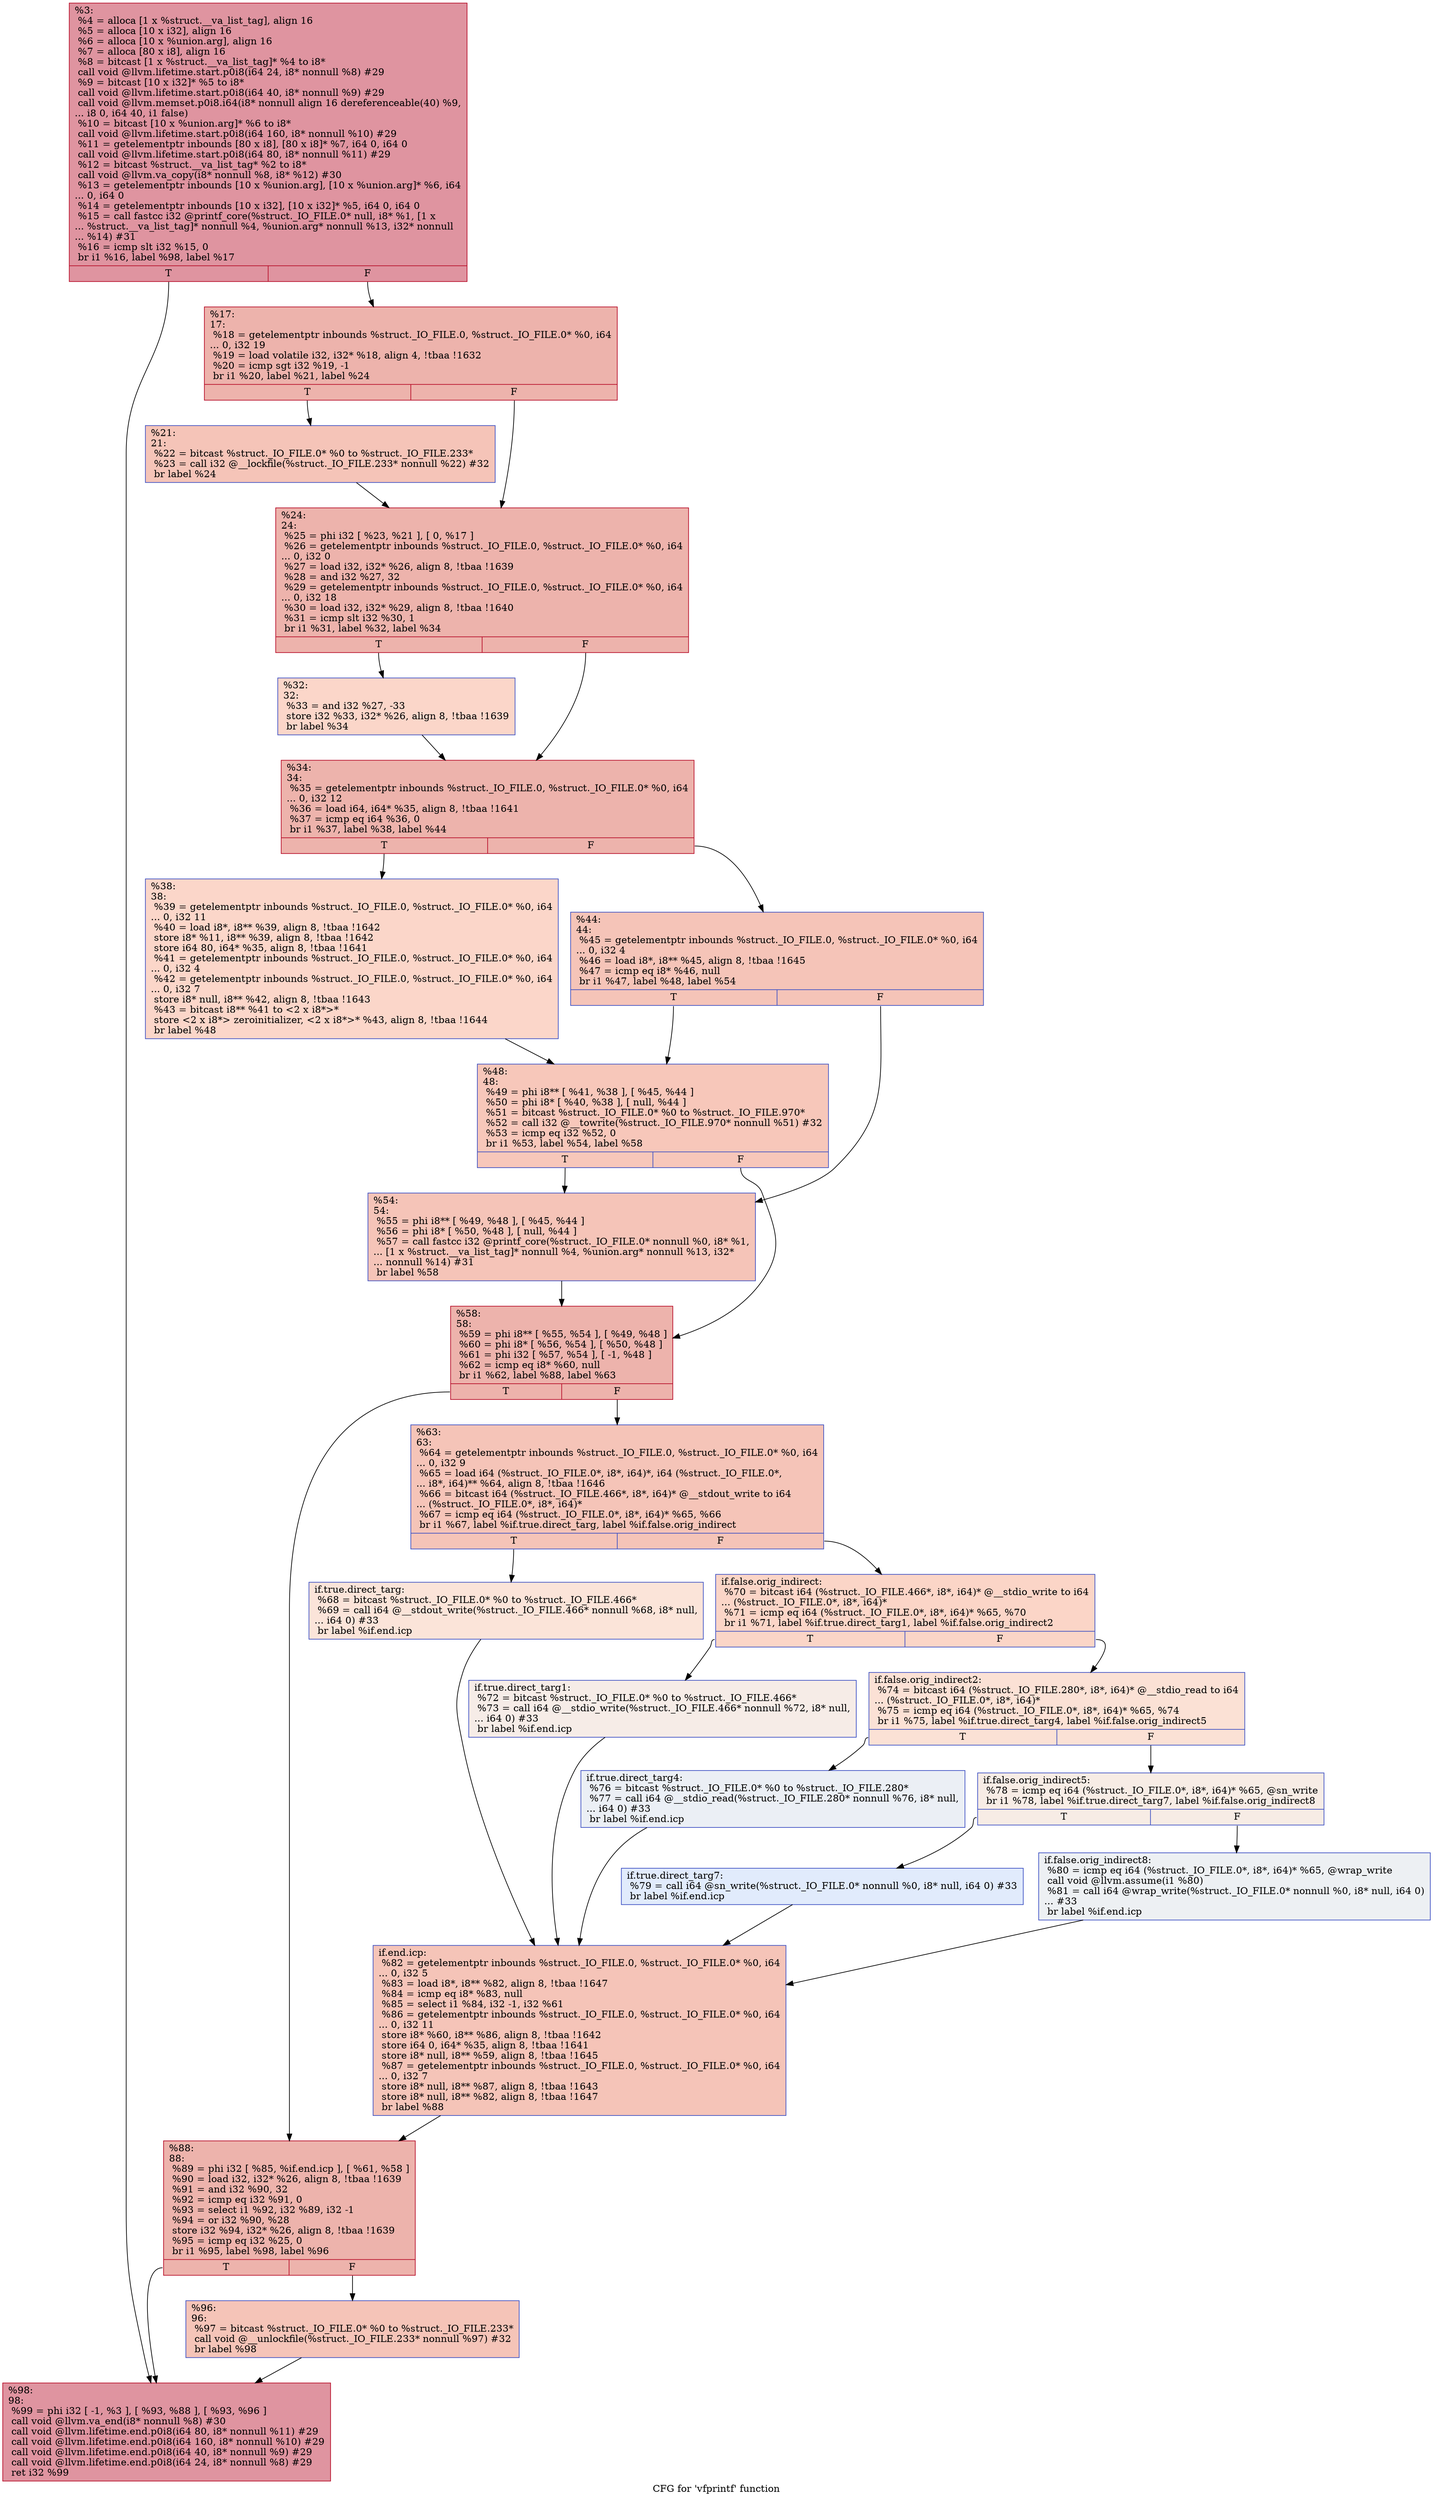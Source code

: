 digraph "CFG for 'vfprintf' function" {
	label="CFG for 'vfprintf' function";

	Node0x1803bc0 [shape=record,color="#b70d28ff", style=filled, fillcolor="#b70d2870",label="{%3:\l  %4 = alloca [1 x %struct.__va_list_tag], align 16\l  %5 = alloca [10 x i32], align 16\l  %6 = alloca [10 x %union.arg], align 16\l  %7 = alloca [80 x i8], align 16\l  %8 = bitcast [1 x %struct.__va_list_tag]* %4 to i8*\l  call void @llvm.lifetime.start.p0i8(i64 24, i8* nonnull %8) #29\l  %9 = bitcast [10 x i32]* %5 to i8*\l  call void @llvm.lifetime.start.p0i8(i64 40, i8* nonnull %9) #29\l  call void @llvm.memset.p0i8.i64(i8* nonnull align 16 dereferenceable(40) %9,\l... i8 0, i64 40, i1 false)\l  %10 = bitcast [10 x %union.arg]* %6 to i8*\l  call void @llvm.lifetime.start.p0i8(i64 160, i8* nonnull %10) #29\l  %11 = getelementptr inbounds [80 x i8], [80 x i8]* %7, i64 0, i64 0\l  call void @llvm.lifetime.start.p0i8(i64 80, i8* nonnull %11) #29\l  %12 = bitcast %struct.__va_list_tag* %2 to i8*\l  call void @llvm.va_copy(i8* nonnull %8, i8* %12) #30\l  %13 = getelementptr inbounds [10 x %union.arg], [10 x %union.arg]* %6, i64\l... 0, i64 0\l  %14 = getelementptr inbounds [10 x i32], [10 x i32]* %5, i64 0, i64 0\l  %15 = call fastcc i32 @printf_core(%struct._IO_FILE.0* null, i8* %1, [1 x\l... %struct.__va_list_tag]* nonnull %4, %union.arg* nonnull %13, i32* nonnull\l... %14) #31\l  %16 = icmp slt i32 %15, 0\l  br i1 %16, label %98, label %17\l|{<s0>T|<s1>F}}"];
	Node0x1803bc0:s0 -> Node0x1804570;
	Node0x1803bc0:s1 -> Node0x1803e90;
	Node0x1803e90 [shape=record,color="#b70d28ff", style=filled, fillcolor="#d6524470",label="{%17:\l17:                                               \l  %18 = getelementptr inbounds %struct._IO_FILE.0, %struct._IO_FILE.0* %0, i64\l... 0, i32 19\l  %19 = load volatile i32, i32* %18, align 4, !tbaa !1632\l  %20 = icmp sgt i32 %19, -1\l  br i1 %20, label %21, label %24\l|{<s0>T|<s1>F}}"];
	Node0x1803e90:s0 -> Node0x1803ee0;
	Node0x1803e90:s1 -> Node0x1803f30;
	Node0x1803ee0 [shape=record,color="#3d50c3ff", style=filled, fillcolor="#e97a5f70",label="{%21:\l21:                                               \l  %22 = bitcast %struct._IO_FILE.0* %0 to %struct._IO_FILE.233*\l  %23 = call i32 @__lockfile(%struct._IO_FILE.233* nonnull %22) #32\l  br label %24\l}"];
	Node0x1803ee0 -> Node0x1803f30;
	Node0x1803f30 [shape=record,color="#b70d28ff", style=filled, fillcolor="#d6524470",label="{%24:\l24:                                               \l  %25 = phi i32 [ %23, %21 ], [ 0, %17 ]\l  %26 = getelementptr inbounds %struct._IO_FILE.0, %struct._IO_FILE.0* %0, i64\l... 0, i32 0\l  %27 = load i32, i32* %26, align 8, !tbaa !1639\l  %28 = and i32 %27, 32\l  %29 = getelementptr inbounds %struct._IO_FILE.0, %struct._IO_FILE.0* %0, i64\l... 0, i32 18\l  %30 = load i32, i32* %29, align 8, !tbaa !1640\l  %31 = icmp slt i32 %30, 1\l  br i1 %31, label %32, label %34\l|{<s0>T|<s1>F}}"];
	Node0x1803f30:s0 -> Node0x1803f80;
	Node0x1803f30:s1 -> Node0x1803fd0;
	Node0x1803f80 [shape=record,color="#3d50c3ff", style=filled, fillcolor="#f6a38570",label="{%32:\l32:                                               \l  %33 = and i32 %27, -33\l  store i32 %33, i32* %26, align 8, !tbaa !1639\l  br label %34\l}"];
	Node0x1803f80 -> Node0x1803fd0;
	Node0x1803fd0 [shape=record,color="#b70d28ff", style=filled, fillcolor="#d6524470",label="{%34:\l34:                                               \l  %35 = getelementptr inbounds %struct._IO_FILE.0, %struct._IO_FILE.0* %0, i64\l... 0, i32 12\l  %36 = load i64, i64* %35, align 8, !tbaa !1641\l  %37 = icmp eq i64 %36, 0\l  br i1 %37, label %38, label %44\l|{<s0>T|<s1>F}}"];
	Node0x1803fd0:s0 -> Node0x1804020;
	Node0x1803fd0:s1 -> Node0x1804070;
	Node0x1804020 [shape=record,color="#3d50c3ff", style=filled, fillcolor="#f6a38570",label="{%38:\l38:                                               \l  %39 = getelementptr inbounds %struct._IO_FILE.0, %struct._IO_FILE.0* %0, i64\l... 0, i32 11\l  %40 = load i8*, i8** %39, align 8, !tbaa !1642\l  store i8* %11, i8** %39, align 8, !tbaa !1642\l  store i64 80, i64* %35, align 8, !tbaa !1641\l  %41 = getelementptr inbounds %struct._IO_FILE.0, %struct._IO_FILE.0* %0, i64\l... 0, i32 4\l  %42 = getelementptr inbounds %struct._IO_FILE.0, %struct._IO_FILE.0* %0, i64\l... 0, i32 7\l  store i8* null, i8** %42, align 8, !tbaa !1643\l  %43 = bitcast i8** %41 to \<2 x i8*\>*\l  store \<2 x i8*\> zeroinitializer, \<2 x i8*\>* %43, align 8, !tbaa !1644\l  br label %48\l}"];
	Node0x1804020 -> Node0x18040c0;
	Node0x1804070 [shape=record,color="#3d50c3ff", style=filled, fillcolor="#e97a5f70",label="{%44:\l44:                                               \l  %45 = getelementptr inbounds %struct._IO_FILE.0, %struct._IO_FILE.0* %0, i64\l... 0, i32 4\l  %46 = load i8*, i8** %45, align 8, !tbaa !1645\l  %47 = icmp eq i8* %46, null\l  br i1 %47, label %48, label %54\l|{<s0>T|<s1>F}}"];
	Node0x1804070:s0 -> Node0x18040c0;
	Node0x1804070:s1 -> Node0x1804110;
	Node0x18040c0 [shape=record,color="#3d50c3ff", style=filled, fillcolor="#ec7f6370",label="{%48:\l48:                                               \l  %49 = phi i8** [ %41, %38 ], [ %45, %44 ]\l  %50 = phi i8* [ %40, %38 ], [ null, %44 ]\l  %51 = bitcast %struct._IO_FILE.0* %0 to %struct._IO_FILE.970*\l  %52 = call i32 @__towrite(%struct._IO_FILE.970* nonnull %51) #32\l  %53 = icmp eq i32 %52, 0\l  br i1 %53, label %54, label %58\l|{<s0>T|<s1>F}}"];
	Node0x18040c0:s0 -> Node0x1804110;
	Node0x18040c0:s1 -> Node0x1804160;
	Node0x1804110 [shape=record,color="#3d50c3ff", style=filled, fillcolor="#e97a5f70",label="{%54:\l54:                                               \l  %55 = phi i8** [ %49, %48 ], [ %45, %44 ]\l  %56 = phi i8* [ %50, %48 ], [ null, %44 ]\l  %57 = call fastcc i32 @printf_core(%struct._IO_FILE.0* nonnull %0, i8* %1,\l... [1 x %struct.__va_list_tag]* nonnull %4, %union.arg* nonnull %13, i32*\l... nonnull %14) #31\l  br label %58\l}"];
	Node0x1804110 -> Node0x1804160;
	Node0x1804160 [shape=record,color="#b70d28ff", style=filled, fillcolor="#d6524470",label="{%58:\l58:                                               \l  %59 = phi i8** [ %55, %54 ], [ %49, %48 ]\l  %60 = phi i8* [ %56, %54 ], [ %50, %48 ]\l  %61 = phi i32 [ %57, %54 ], [ -1, %48 ]\l  %62 = icmp eq i8* %60, null\l  br i1 %62, label %88, label %63\l|{<s0>T|<s1>F}}"];
	Node0x1804160:s0 -> Node0x18044d0;
	Node0x1804160:s1 -> Node0x18041b0;
	Node0x18041b0 [shape=record,color="#3d50c3ff", style=filled, fillcolor="#e97a5f70",label="{%63:\l63:                                               \l  %64 = getelementptr inbounds %struct._IO_FILE.0, %struct._IO_FILE.0* %0, i64\l... 0, i32 9\l  %65 = load i64 (%struct._IO_FILE.0*, i8*, i64)*, i64 (%struct._IO_FILE.0*,\l... i8*, i64)** %64, align 8, !tbaa !1646\l  %66 = bitcast i64 (%struct._IO_FILE.466*, i8*, i64)* @__stdout_write to i64\l... (%struct._IO_FILE.0*, i8*, i64)*\l  %67 = icmp eq i64 (%struct._IO_FILE.0*, i8*, i64)* %65, %66\l  br i1 %67, label %if.true.direct_targ, label %if.false.orig_indirect\l|{<s0>T|<s1>F}}"];
	Node0x18041b0:s0 -> Node0x1804200;
	Node0x18041b0:s1 -> Node0x1804250;
	Node0x1804200 [shape=record,color="#3d50c3ff", style=filled, fillcolor="#f5c1a970",label="{if.true.direct_targ:                              \l  %68 = bitcast %struct._IO_FILE.0* %0 to %struct._IO_FILE.466*\l  %69 = call i64 @__stdout_write(%struct._IO_FILE.466* nonnull %68, i8* null,\l... i64 0) #33\l  br label %if.end.icp\l}"];
	Node0x1804200 -> Node0x1804480;
	Node0x1804250 [shape=record,color="#3d50c3ff", style=filled, fillcolor="#f5a08170",label="{if.false.orig_indirect:                           \l  %70 = bitcast i64 (%struct._IO_FILE.466*, i8*, i64)* @__stdio_write to i64\l... (%struct._IO_FILE.0*, i8*, i64)*\l  %71 = icmp eq i64 (%struct._IO_FILE.0*, i8*, i64)* %65, %70\l  br i1 %71, label %if.true.direct_targ1, label %if.false.orig_indirect2\l|{<s0>T|<s1>F}}"];
	Node0x1804250:s0 -> Node0x18042a0;
	Node0x1804250:s1 -> Node0x18042f0;
	Node0x18042a0 [shape=record,color="#3d50c3ff", style=filled, fillcolor="#ead5c970",label="{if.true.direct_targ1:                             \l  %72 = bitcast %struct._IO_FILE.0* %0 to %struct._IO_FILE.466*\l  %73 = call i64 @__stdio_write(%struct._IO_FILE.466* nonnull %72, i8* null,\l... i64 0) #33\l  br label %if.end.icp\l}"];
	Node0x18042a0 -> Node0x1804480;
	Node0x18042f0 [shape=record,color="#3d50c3ff", style=filled, fillcolor="#f7bca170",label="{if.false.orig_indirect2:                          \l  %74 = bitcast i64 (%struct._IO_FILE.280*, i8*, i64)* @__stdio_read to i64\l... (%struct._IO_FILE.0*, i8*, i64)*\l  %75 = icmp eq i64 (%struct._IO_FILE.0*, i8*, i64)* %65, %74\l  br i1 %75, label %if.true.direct_targ4, label %if.false.orig_indirect5\l|{<s0>T|<s1>F}}"];
	Node0x18042f0:s0 -> Node0x1804340;
	Node0x18042f0:s1 -> Node0x1804390;
	Node0x1804340 [shape=record,color="#3d50c3ff", style=filled, fillcolor="#d1dae970",label="{if.true.direct_targ4:                             \l  %76 = bitcast %struct._IO_FILE.0* %0 to %struct._IO_FILE.280*\l  %77 = call i64 @__stdio_read(%struct._IO_FILE.280* nonnull %76, i8* null,\l... i64 0) #33\l  br label %if.end.icp\l}"];
	Node0x1804340 -> Node0x1804480;
	Node0x1804390 [shape=record,color="#3d50c3ff", style=filled, fillcolor="#ecd3c570",label="{if.false.orig_indirect5:                          \l  %78 = icmp eq i64 (%struct._IO_FILE.0*, i8*, i64)* %65, @sn_write\l  br i1 %78, label %if.true.direct_targ7, label %if.false.orig_indirect8\l|{<s0>T|<s1>F}}"];
	Node0x1804390:s0 -> Node0x18043e0;
	Node0x1804390:s1 -> Node0x1804430;
	Node0x18043e0 [shape=record,color="#3d50c3ff", style=filled, fillcolor="#bbd1f870",label="{if.true.direct_targ7:                             \l  %79 = call i64 @sn_write(%struct._IO_FILE.0* nonnull %0, i8* null, i64 0) #33\l  br label %if.end.icp\l}"];
	Node0x18043e0 -> Node0x1804480;
	Node0x1804430 [shape=record,color="#3d50c3ff", style=filled, fillcolor="#d6dce470",label="{if.false.orig_indirect8:                          \l  %80 = icmp eq i64 (%struct._IO_FILE.0*, i8*, i64)* %65, @wrap_write\l  call void @llvm.assume(i1 %80)\l  %81 = call i64 @wrap_write(%struct._IO_FILE.0* nonnull %0, i8* null, i64 0)\l... #33\l  br label %if.end.icp\l}"];
	Node0x1804430 -> Node0x1804480;
	Node0x1804480 [shape=record,color="#3d50c3ff", style=filled, fillcolor="#e97a5f70",label="{if.end.icp:                                       \l  %82 = getelementptr inbounds %struct._IO_FILE.0, %struct._IO_FILE.0* %0, i64\l... 0, i32 5\l  %83 = load i8*, i8** %82, align 8, !tbaa !1647\l  %84 = icmp eq i8* %83, null\l  %85 = select i1 %84, i32 -1, i32 %61\l  %86 = getelementptr inbounds %struct._IO_FILE.0, %struct._IO_FILE.0* %0, i64\l... 0, i32 11\l  store i8* %60, i8** %86, align 8, !tbaa !1642\l  store i64 0, i64* %35, align 8, !tbaa !1641\l  store i8* null, i8** %59, align 8, !tbaa !1645\l  %87 = getelementptr inbounds %struct._IO_FILE.0, %struct._IO_FILE.0* %0, i64\l... 0, i32 7\l  store i8* null, i8** %87, align 8, !tbaa !1643\l  store i8* null, i8** %82, align 8, !tbaa !1647\l  br label %88\l}"];
	Node0x1804480 -> Node0x18044d0;
	Node0x18044d0 [shape=record,color="#b70d28ff", style=filled, fillcolor="#d6524470",label="{%88:\l88:                                               \l  %89 = phi i32 [ %85, %if.end.icp ], [ %61, %58 ]\l  %90 = load i32, i32* %26, align 8, !tbaa !1639\l  %91 = and i32 %90, 32\l  %92 = icmp eq i32 %91, 0\l  %93 = select i1 %92, i32 %89, i32 -1\l  %94 = or i32 %90, %28\l  store i32 %94, i32* %26, align 8, !tbaa !1639\l  %95 = icmp eq i32 %25, 0\l  br i1 %95, label %98, label %96\l|{<s0>T|<s1>F}}"];
	Node0x18044d0:s0 -> Node0x1804570;
	Node0x18044d0:s1 -> Node0x1804520;
	Node0x1804520 [shape=record,color="#3d50c3ff", style=filled, fillcolor="#e97a5f70",label="{%96:\l96:                                               \l  %97 = bitcast %struct._IO_FILE.0* %0 to %struct._IO_FILE.233*\l  call void @__unlockfile(%struct._IO_FILE.233* nonnull %97) #32\l  br label %98\l}"];
	Node0x1804520 -> Node0x1804570;
	Node0x1804570 [shape=record,color="#b70d28ff", style=filled, fillcolor="#b70d2870",label="{%98:\l98:                                               \l  %99 = phi i32 [ -1, %3 ], [ %93, %88 ], [ %93, %96 ]\l  call void @llvm.va_end(i8* nonnull %8) #30\l  call void @llvm.lifetime.end.p0i8(i64 80, i8* nonnull %11) #29\l  call void @llvm.lifetime.end.p0i8(i64 160, i8* nonnull %10) #29\l  call void @llvm.lifetime.end.p0i8(i64 40, i8* nonnull %9) #29\l  call void @llvm.lifetime.end.p0i8(i64 24, i8* nonnull %8) #29\l  ret i32 %99\l}"];
}
